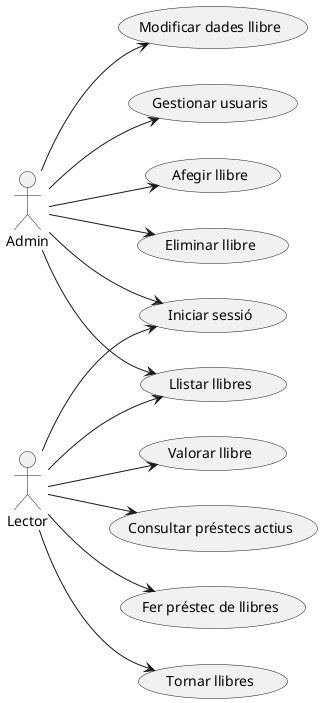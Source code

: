@startuml
left to right direction

actor Lector
actor Admin

usecase "Iniciar sessió" as Login
usecase "Llistar llibres" as Llistar
usecase "Fer préstec de llibres" as Prestec
usecase "Tornar llibres" as Tornar
usecase "Valorar llibre" as Valorar
usecase "Consultar préstecs actius" as ConsultarPrestecs
usecase "Afegir llibre" as Afegir
usecase "Eliminar llibre" as Eliminar
usecase "Modificar dades llibre" as Modificar
usecase "Gestionar usuaris" as GestionarUsuaris

Lector --> Login
Lector --> Llistar
Lector --> Prestec
Lector --> Tornar
Lector --> Valorar
Lector --> ConsultarPrestecs

Admin --> Login
Admin --> Llistar
Admin --> Afegir
Admin --> Eliminar
Admin --> Modificar
Admin --> GestionarUsuaris
@enduml
